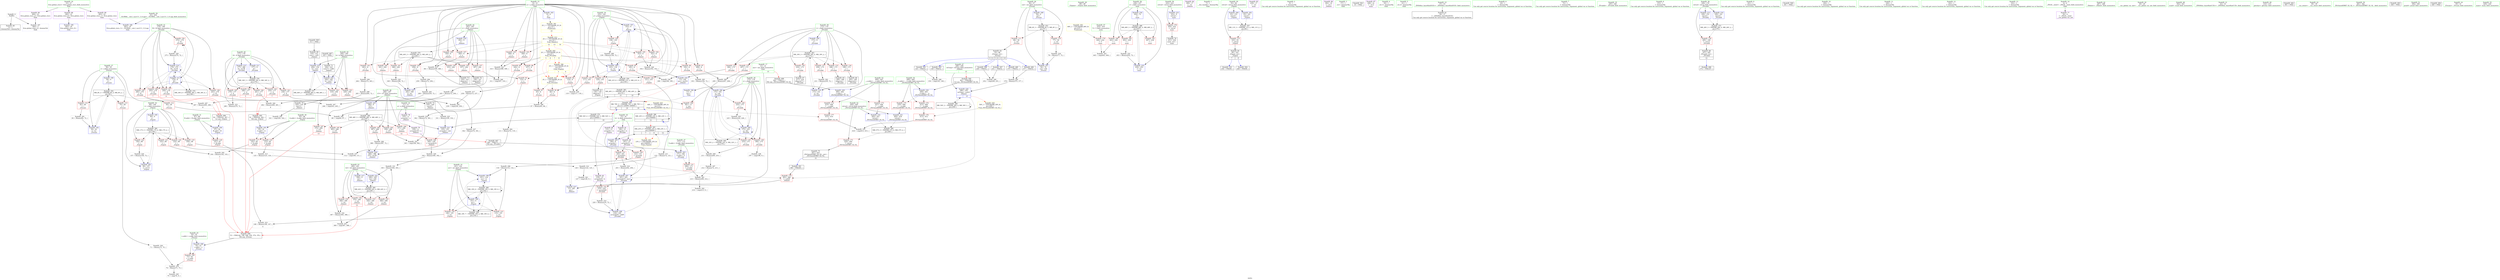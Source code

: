 digraph "SVFG" {
	label="SVFG";

	Node0x55c265317cb0 [shape=record,color=grey,label="{NodeID: 0\nNullPtr}"];
	Node0x55c265317cb0 -> Node0x55c26533ffc0[style=solid];
	Node0x55c265317cb0 -> Node0x55c2653478c0[style=solid];
	Node0x55c265364320 [shape=record,color=black,label="{NodeID: 360\nMR_17V_3 = PHI(MR_17V_4, MR_17V_2, )\npts\{100 \}\n}"];
	Node0x55c265364320 -> Node0x55c2653440c0[style=dashed];
	Node0x55c265364320 -> Node0x55c265344190[style=dashed];
	Node0x55c265364320 -> Node0x55c265344260[style=dashed];
	Node0x55c265364320 -> Node0x55c265344330[style=dashed];
	Node0x55c265364320 -> Node0x55c265342540[style=dashed];
	Node0x55c265341f90 [shape=record,color=blue,label="{NodeID: 194\n97\<--92\nB.addr\<--B\n_Z3peiii\n}"];
	Node0x55c265341f90 -> Node0x55c265343ff0[style=dashed];
	Node0x55c26533f0f0 [shape=record,color=red,label="{NodeID: 111\n86\<--56\n\<--cnt\n_Z3sumi\n}"];
	Node0x55c26533f0f0 -> Node0x55c2653401c0[style=solid];
	Node0x55c26533d3f0 [shape=record,color=green,label="{NodeID: 28\n88\<--89\n_Z3peiii\<--_Z3peiii_field_insensitive\n}"];
	Node0x55c265349510 [shape=record,color=black,label="{NodeID: 388\nMR_68V_3 = PHI(MR_68V_4, MR_68V_2, )\npts\{437 \}\n}"];
	Node0x55c265349510 -> Node0x55c265347250[style=dashed];
	Node0x55c265349510 -> Node0x55c265347320[style=dashed];
	Node0x55c265349510 -> Node0x55c2653473f0[style=dashed];
	Node0x55c265349510 -> Node0x55c26534b000[style=dashed];
	Node0x55c265350860 [shape=record,color=grey,label="{NodeID: 305\n193 = Binary(192, 72, )\n}"];
	Node0x55c265350860 -> Node0x55c265342950[style=solid];
	Node0x55c26534a570 [shape=record,color=blue,label="{NodeID: 222\n290\<--345\ntot\<--add\n_Z4doitv\n}"];
	Node0x55c26534a570 -> Node0x55c265367020[style=dashed];
	Node0x55c265345100 [shape=record,color=red,label="{NodeID: 139\n210\<--175\n\<--j\n_Z5validi\n}"];
	Node0x55c265345100 -> Node0x55c265350e60[style=solid];
	Node0x55c26533fc50 [shape=record,color=green,label="{NodeID: 56\n432\<--433\nretval\<--retval_field_insensitive\nmain\n}"];
	Node0x55c26533fc50 -> Node0x55c2653470b0[style=solid];
	Node0x55c26533fc50 -> Node0x55c26534ae60[style=solid];
	Node0x55c26538ea60 [shape=record,color=black,label="{NodeID: 499\n402 = PHI(13, )\n0th arg _ZSt3minIiERKT_S2_S2_ }"];
	Node0x55c26538ea60 -> Node0x55c26534ab20[style=solid];
	Node0x55c265353260 [shape=record,color=grey,label="{NodeID: 333\n280 = Binary(279, 72, )\n}"];
	Node0x55c265353260 -> Node0x55c265349fc0[style=solid];
	Node0x55c2653467c0 [shape=record,color=red,label="{NodeID: 167\n374\<--296\n\<--i15\n_Z4doitv\n|{<s0>13}}"];
	Node0x55c2653467c0:s0 -> Node0x55c26538e620[style=solid,color=red];
	Node0x55c2653413a0 [shape=record,color=purple,label="{NodeID: 84\n300\<--17\n\<--.str\n_Z4doitv\n}"];
	Node0x55c26533b700 [shape=record,color=green,label="{NodeID: 1\n7\<--1\n__dso_handle\<--dummyObj\nGlob }"];
	Node0x55c265342060 [shape=record,color=blue,label="{NodeID: 195\n99\<--9\ni\<--\n_Z3peiii\n}"];
	Node0x55c265342060 -> Node0x55c265364320[style=dashed];
	Node0x55c26533f1c0 [shape=record,color=red,label="{NodeID: 112\n64\<--58\n\<--i\n_Z3sumi\n}"];
	Node0x55c26533f1c0 -> Node0x55c265353ce0[style=solid];
	Node0x55c26533d4f0 [shape=record,color=green,label="{NodeID: 29\n93\<--94\nretval\<--retval_field_insensitive\n_Z3peiii\n}"];
	Node0x55c26533d4f0 -> Node0x55c26533f430[style=solid];
	Node0x55c26533d4f0 -> Node0x55c265342470[style=solid];
	Node0x55c26533d4f0 -> Node0x55c265342610[style=solid];
	Node0x55c265349a10 [shape=record,color=black,label="{NodeID: 389\nMR_70V_2 = PHI(MR_70V_3, MR_70V_1, )\npts\{14 120000 160000 \}\n|{<s0>19|<s1>19|<s2>19}}"];
	Node0x55c265349a10:s0 -> Node0x55c26534a710[style=dashed,color=red];
	Node0x55c265349a10:s1 -> Node0x55c265367f20[style=dashed,color=red];
	Node0x55c265349a10:s2 -> Node0x55c265348b10[style=dashed,color=red];
	Node0x55c2653509e0 [shape=record,color=grey,label="{NodeID: 306\n209 = Binary(207, 208, )\n}"];
	Node0x55c2653509e0 -> Node0x55c265350e60[style=solid];
	Node0x55c26534a640 [shape=record,color=blue,label="{NodeID: 223\n292\<--349\ni\<--inc\n_Z4doitv\n}"];
	Node0x55c26534a640 -> Node0x55c265367520[style=dashed];
	Node0x55c2653451d0 [shape=record,color=red,label="{NodeID: 140\n224\<--175\n\<--j\n_Z5validi\n}"];
	Node0x55c2653451d0 -> Node0x55c265350560[style=solid];
	Node0x55c26533fd20 [shape=record,color=green,label="{NodeID: 57\n434\<--435\nT\<--T_field_insensitive\nmain\n}"];
	Node0x55c26533fd20 -> Node0x55c265347180[style=solid];
	Node0x55c26538eb70 [shape=record,color=black,label="{NodeID: 500\n403 = PHI(298, )\n1st arg _ZSt3minIiERKT_S2_S2_ }"];
	Node0x55c26538eb70 -> Node0x55c26534abf0[style=solid];
	Node0x55c2653533e0 [shape=record,color=grey,label="{NodeID: 334\n362 = Binary(72, 361, )\n}"];
	Node0x55c2653533e0 -> Node0x55c265354ee0[style=solid];
	Node0x55c265346890 [shape=record,color=red,label="{NodeID: 168\n387\<--296\n\<--i15\n_Z4doitv\n}"];
	Node0x55c265346890 -> Node0x55c26534f1e0[style=solid];
	Node0x55c265341470 [shape=record,color=purple,label="{NodeID: 85\n439\<--17\n\<--.str\nmain\n}"];
	Node0x55c26533b790 [shape=record,color=green,label="{NodeID: 2\n9\<--1\n\<--dummyObj\nCan only get source location for instruction, argument, global var or function.}"];
	Node0x55c265342130 [shape=record,color=blue,label="{NodeID: 196\n101\<--9\narr\<--\n_Z3peiii\n}"];
	Node0x55c265342130 -> Node0x55c265344400[style=dashed];
	Node0x55c265342130 -> Node0x55c2653444d0[style=dashed];
	Node0x55c265342130 -> Node0x55c265342130[style=dashed];
	Node0x55c265342130 -> Node0x55c2653422d0[style=dashed];
	Node0x55c265342130 -> Node0x55c265363920[style=dashed];
	Node0x55c265342130 -> Node0x55c26536a720[style=dashed];
	Node0x55c26533f290 [shape=record,color=red,label="{NodeID: 113\n70\<--58\n\<--i\n_Z3sumi\n}"];
	Node0x55c26533f290 -> Node0x55c265351ee0[style=solid];
	Node0x55c26533d5c0 [shape=record,color=green,label="{NodeID: 30\n95\<--96\nA.addr\<--A.addr_field_insensitive\n_Z3peiii\n}"];
	Node0x55c26533d5c0 -> Node0x55c265343e50[style=solid];
	Node0x55c26533d5c0 -> Node0x55c265343f20[style=solid];
	Node0x55c26533d5c0 -> Node0x55c265341ec0[style=solid];
	Node0x55c265350b60 [shape=record,color=grey,label="{NodeID: 307\n212 = Binary(72, 211, )\n}"];
	Node0x55c265350b60 -> Node0x55c265350260[style=solid];
	Node0x55c26534a710 [shape=record,color=blue,label="{NodeID: 224\n13\<--354\nans\<--mul14\n_Z4doitv\n}"];
	Node0x55c26534a710 -> Node0x55c26536b620[style=dashed];
	Node0x55c2653452a0 [shape=record,color=red,label="{NodeID: 141\n236\<--177\n\<--A\n_Z5validi\n}"];
	Node0x55c2653452a0 -> Node0x55c2653542e0[style=solid];
	Node0x55c26533fdf0 [shape=record,color=green,label="{NodeID: 58\n436\<--437\ni\<--i_field_insensitive\nmain\n}"];
	Node0x55c26533fdf0 -> Node0x55c265347250[style=solid];
	Node0x55c26533fdf0 -> Node0x55c265347320[style=solid];
	Node0x55c26533fdf0 -> Node0x55c2653473f0[style=solid];
	Node0x55c26533fdf0 -> Node0x55c26534af30[style=solid];
	Node0x55c26533fdf0 -> Node0x55c26534b000[style=solid];
	Node0x55c26538ee90 [shape=record,color=black,label="{NodeID: 501\n145 = PHI(52, )\n}"];
	Node0x55c26538ee90 -> Node0x55c2653548e0[style=solid];
	Node0x55c265353560 [shape=record,color=grey,label="{NodeID: 335\n416 = cmp(413, 415, )\n}"];
	Node0x55c265346960 [shape=record,color=red,label="{NodeID: 169\n340\<--339\n\<--arrayidx10\n_Z4doitv\n}"];
	Node0x55c265346960 -> Node0x55c265352c60[style=solid];
	Node0x55c265341540 [shape=record,color=purple,label="{NodeID: 86\n392\<--19\n\<--.str.1\n_Z4doitv\n}"];
	Node0x55c26533b820 [shape=record,color=green,label="{NodeID: 3\n17\<--1\n.str\<--dummyObj\nGlob }"];
	Node0x55c265365220 [shape=record,color=black,label="{NodeID: 363\nMR_30V_3 = PHI(MR_30V_4, MR_30V_2, )\npts\{174 \}\n}"];
	Node0x55c265365220 -> Node0x55c265344b50[style=dashed];
	Node0x55c265365220 -> Node0x55c265344c20[style=dashed];
	Node0x55c265365220 -> Node0x55c265344cf0[style=dashed];
	Node0x55c265365220 -> Node0x55c265344dc0[style=dashed];
	Node0x55c265365220 -> Node0x55c265344e90[style=dashed];
	Node0x55c265365220 -> Node0x55c265344f60[style=dashed];
	Node0x55c265365220 -> Node0x55c265342c90[style=dashed];
	Node0x55c265342200 [shape=record,color=blue,label="{NodeID: 197\n103\<--9\nj\<--\n_Z3peiii\n}"];
	Node0x55c265342200 -> Node0x55c2653445a0[style=dashed];
	Node0x55c265342200 -> Node0x55c265344670[style=dashed];
	Node0x55c265342200 -> Node0x55c265344740[style=dashed];
	Node0x55c265342200 -> Node0x55c265344810[style=dashed];
	Node0x55c265342200 -> Node0x55c265342200[style=dashed];
	Node0x55c265342200 -> Node0x55c2653423a0[style=dashed];
	Node0x55c265342200 -> Node0x55c265363e20[style=dashed];
	Node0x55c26533f360 [shape=record,color=red,label="{NodeID: 114\n82\<--58\n\<--i\n_Z3sumi\n}"];
	Node0x55c26533f360 -> Node0x55c26534f360[style=solid];
	Node0x55c26533d690 [shape=record,color=green,label="{NodeID: 31\n97\<--98\nB.addr\<--B.addr_field_insensitive\n_Z3peiii\n}"];
	Node0x55c26533d690 -> Node0x55c265343ff0[style=solid];
	Node0x55c26533d690 -> Node0x55c265341f90[style=solid];
	Node0x55c265349c50 [shape=record,color=yellow,style=double,label="{NodeID: 391\n2V_1 = ENCHI(MR_2V_0)\npts\{10 \}\nFun[main]|{<s0>19}}"];
	Node0x55c265349c50:s0 -> Node0x55c2653723f0[style=dashed,color=red];
	Node0x55c265350ce0 [shape=record,color=grey,label="{NodeID: 308\n67 = Binary(65, 66, )\n}"];
	Node0x55c265350ce0 -> Node0x55c265353ce0[style=solid];
	Node0x55c26534a7e0 [shape=record,color=blue,label="{NodeID: 225\n296\<--9\ni15\<--\n_Z4doitv\n}"];
	Node0x55c26534a7e0 -> Node0x55c265348110[style=dashed];
	Node0x55c265345370 [shape=record,color=red,label="{NodeID: 142\n248\<--177\n\<--A\n_Z5validi\n|{<s0>5}}"];
	Node0x55c265345370:s0 -> Node0x55c26538e620[style=solid,color=red];
	Node0x55c26533fec0 [shape=record,color=green,label="{NodeID: 59\n25\<--458\n_GLOBAL__sub_I_xyz111_3_0.cpp\<--_GLOBAL__sub_I_xyz111_3_0.cpp_field_insensitive\n}"];
	Node0x55c26533fec0 -> Node0x55c2653477c0[style=solid];
	Node0x55c26538f0c0 [shape=record,color=black,label="{NodeID: 502\n35 = PHI()\n}"];
	Node0x55c2653536e0 [shape=record,color=grey,label="{NodeID: 336\n186 = cmp(184, 185, )\n}"];
	Node0x55c265346a30 [shape=record,color=red,label="{NodeID: 170\n383\<--380\n\<--call26\n_Z4doitv\n}"];
	Node0x55c265346a30 -> Node0x55c26534a980[style=solid];
	Node0x55c265341610 [shape=record,color=purple,label="{NodeID: 87\n448\<--21\n\<--.str.2\nmain\n}"];
	Node0x55c26533c0b0 [shape=record,color=green,label="{NodeID: 4\n19\<--1\n.str.1\<--dummyObj\nGlob }"];
	Node0x55c265365720 [shape=record,color=black,label="{NodeID: 364\nMR_32V_2 = PHI(MR_32V_4, MR_32V_1, )\npts\{176 \}\n}"];
	Node0x55c265365720 -> Node0x55c265342950[style=dashed];
	Node0x55c2653422d0 [shape=record,color=blue,label="{NodeID: 198\n101\<--134\narr\<--or\n_Z3peiii\n}"];
	Node0x55c2653422d0 -> Node0x55c26536a720[style=dashed];
	Node0x55c26533f430 [shape=record,color=red,label="{NodeID: 115\n163\<--93\n\<--retval\n_Z3peiii\n}"];
	Node0x55c26533f430 -> Node0x55c265340360[style=solid];
	Node0x55c26533d760 [shape=record,color=green,label="{NodeID: 32\n99\<--100\ni\<--i_field_insensitive\n_Z3peiii\n}"];
	Node0x55c26533d760 -> Node0x55c2653440c0[style=solid];
	Node0x55c26533d760 -> Node0x55c265344190[style=solid];
	Node0x55c26533d760 -> Node0x55c265344260[style=solid];
	Node0x55c26533d760 -> Node0x55c265344330[style=solid];
	Node0x55c26533d760 -> Node0x55c265342060[style=solid];
	Node0x55c26533d760 -> Node0x55c265342540[style=solid];
	Node0x55c265350e60 [shape=record,color=grey,label="{NodeID: 309\n211 = Binary(209, 210, )\n}"];
	Node0x55c265350e60 -> Node0x55c265350b60[style=solid];
	Node0x55c26534a8b0 [shape=record,color=blue,label="{NodeID: 226\n298\<--378\nref.tmp\<--sub25\n_Z4doitv\n|{|<s2>15}}"];
	Node0x55c26534a8b0 -> Node0x55c265346a30[style=dashed];
	Node0x55c26534a8b0 -> Node0x55c265348610[style=dashed];
	Node0x55c26534a8b0:s2 -> Node0x55c2653730c0[style=dashed,color=red];
	Node0x55c265345440 [shape=record,color=red,label="{NodeID: 143\n254\<--177\n\<--A\n_Z5validi\n|{<s0>7}}"];
	Node0x55c265345440:s0 -> Node0x55c26538dfb0[style=solid,color=red];
	Node0x55c26533ffc0 [shape=record,color=black,label="{NodeID: 60\n2\<--3\ndummyVal\<--dummyVal\n}"];
	Node0x55c26538f190 [shape=record,color=black,label="{NodeID: 503\n256 = PHI(90, )\n}"];
	Node0x55c265353860 [shape=record,color=grey,label="{NodeID: 337\n112 = cmp(109, 111, )\n}"];
	Node0x55c265346b00 [shape=record,color=red,label="{NodeID: 171\n424\<--404\n\<--retval\n_ZSt3minIiERKT_S2_S2_\n}"];
	Node0x55c265346b00 -> Node0x55c265340c50[style=solid];
	Node0x55c2653416e0 [shape=record,color=purple,label="{NodeID: 88\n462\<--23\nllvm.global_ctors_0\<--llvm.global_ctors\nGlob }"];
	Node0x55c2653416e0 -> Node0x55c2653476c0[style=solid];
	Node0x55c26533c140 [shape=record,color=green,label="{NodeID: 5\n21\<--1\n.str.2\<--dummyObj\nGlob }"];
	Node0x55c265365c20 [shape=record,color=black,label="{NodeID: 365\nMR_23V_2 = PHI(MR_23V_4, MR_23V_1, )\npts\{160000 \}\n|{|<s1>7|<s2>8|<s3>12}}"];
	Node0x55c265365c20 -> Node0x55c265342880[style=dashed];
	Node0x55c265365c20:s1 -> Node0x55c265361de0[style=dashed,color=red];
	Node0x55c265365c20:s2 -> Node0x55c265361de0[style=dashed,color=red];
	Node0x55c265365c20:s3 -> Node0x55c265348b10[style=dashed,color=blue];
	Node0x55c2653423a0 [shape=record,color=blue,label="{NodeID: 199\n103\<--139\nj\<--inc\n_Z3peiii\n}"];
	Node0x55c2653423a0 -> Node0x55c2653445a0[style=dashed];
	Node0x55c2653423a0 -> Node0x55c265344670[style=dashed];
	Node0x55c2653423a0 -> Node0x55c265344740[style=dashed];
	Node0x55c2653423a0 -> Node0x55c265344810[style=dashed];
	Node0x55c2653423a0 -> Node0x55c265342200[style=dashed];
	Node0x55c2653423a0 -> Node0x55c2653423a0[style=dashed];
	Node0x55c2653423a0 -> Node0x55c265363e20[style=dashed];
	Node0x55c265343e50 [shape=record,color=red,label="{NodeID: 116\n123\<--95\n\<--A.addr\n_Z3peiii\n}"];
	Node0x55c265343e50 -> Node0x55c265351460[style=solid];
	Node0x55c26533d830 [shape=record,color=green,label="{NodeID: 33\n101\<--102\narr\<--arr_field_insensitive\n_Z3peiii\n}"];
	Node0x55c26533d830 -> Node0x55c265344400[style=solid];
	Node0x55c26533d830 -> Node0x55c2653444d0[style=solid];
	Node0x55c26533d830 -> Node0x55c265342130[style=solid];
	Node0x55c26533d830 -> Node0x55c2653422d0[style=solid];
	Node0x55c265370a90 [shape=record,color=yellow,style=double,label="{NodeID: 393\n66V_1 = ENCHI(MR_66V_0)\npts\{435 \}\nFun[main]}"];
	Node0x55c265370a90 -> Node0x55c265347180[style=dashed];
	Node0x55c265350fe0 [shape=record,color=grey,label="{NodeID: 310\n203 = Binary(202, 204, )\n}"];
	Node0x55c265350fe0 -> Node0x55c265342a20[style=solid];
	Node0x55c26534a980 [shape=record,color=blue,label="{NodeID: 227\n13\<--383\nans\<--\n_Z4doitv\n}"];
	Node0x55c26534a980 -> Node0x55c26536b620[style=dashed];
	Node0x55c265345510 [shape=record,color=red,label="{NodeID: 144\n261\<--177\n\<--A\n_Z5validi\n}"];
	Node0x55c265345510 -> Node0x55c2653500e0[style=solid];
	Node0x55c2653400c0 [shape=record,color=black,label="{NodeID: 61\n36\<--37\n\<--_ZNSt8ios_base4InitD1Ev\nCan only get source location for instruction, argument, global var or function.}"];
	Node0x55c26538f2a0 [shape=record,color=black,label="{NodeID: 504\n268 = PHI(90, )\n}"];
	Node0x55c265372c00 [shape=record,color=yellow,style=double,label="{NodeID: 421\n2V_1 = ENCHI(MR_2V_0)\npts\{10 \}\nFun[_Z3sumi]}"];
	Node0x55c265372c00 -> Node0x55c2653419e0[style=dashed];
	Node0x55c265372c00 -> Node0x55c265341ab0[style=dashed];
	Node0x55c2653539e0 [shape=record,color=grey,label="{NodeID: 338\n197 = cmp(196, 9, )\n}"];
	Node0x55c265346bd0 [shape=record,color=red,label="{NodeID: 172\n414\<--406\n\<--__a.addr\n_ZSt3minIiERKT_S2_S2_\n}"];
	Node0x55c265346bd0 -> Node0x55c265346fe0[style=solid];
	Node0x55c2653417e0 [shape=record,color=purple,label="{NodeID: 89\n463\<--23\nllvm.global_ctors_1\<--llvm.global_ctors\nGlob }"];
	Node0x55c2653417e0 -> Node0x55c2653477c0[style=solid];
	Node0x55c26533c1d0 [shape=record,color=green,label="{NodeID: 6\n24\<--1\n\<--dummyObj\nCan only get source location for instruction, argument, global var or function.}"];
	Node0x55c265342470 [shape=record,color=blue,label="{NodeID: 200\n93\<--153\nretval\<--\n_Z3peiii\n}"];
	Node0x55c265342470 -> Node0x55c265363420[style=dashed];
	Node0x55c265343f20 [shape=record,color=red,label="{NodeID: 117\n142\<--95\n\<--A.addr\n_Z3peiii\n}"];
	Node0x55c265343f20 -> Node0x55c26534f4e0[style=solid];
	Node0x55c26533d900 [shape=record,color=green,label="{NodeID: 34\n103\<--104\nj\<--j_field_insensitive\n_Z3peiii\n}"];
	Node0x55c26533d900 -> Node0x55c2653445a0[style=solid];
	Node0x55c26533d900 -> Node0x55c265344670[style=solid];
	Node0x55c26533d900 -> Node0x55c265344740[style=solid];
	Node0x55c26533d900 -> Node0x55c265344810[style=solid];
	Node0x55c26533d900 -> Node0x55c265342200[style=solid];
	Node0x55c26533d900 -> Node0x55c2653423a0[style=solid];
	Node0x55c265351160 [shape=record,color=grey,label="{NodeID: 311\n122 = Binary(72, 121, )\n}"];
	Node0x55c265351160 -> Node0x55c2653512e0[style=solid];
	Node0x55c26534aa50 [shape=record,color=blue,label="{NodeID: 228\n296\<--388\ni15\<--inc28\n_Z4doitv\n}"];
	Node0x55c26534aa50 -> Node0x55c265348110[style=dashed];
	Node0x55c2653455e0 [shape=record,color=red,label="{NodeID: 145\n279\<--177\n\<--A\n_Z5validi\n}"];
	Node0x55c2653455e0 -> Node0x55c265353260[style=solid];
	Node0x55c2653401c0 [shape=record,color=black,label="{NodeID: 62\n52\<--86\n_Z3sumi_ret\<--\n_Z3sumi\n|{<s0>3|<s1>4|<s2>5|<s3>6|<s4>13|<s5>14}}"];
	Node0x55c2653401c0:s0 -> Node0x55c26538ee90[style=solid,color=blue];
	Node0x55c2653401c0:s1 -> Node0x55c26538f3b0[style=solid,color=blue];
	Node0x55c2653401c0:s2 -> Node0x55c26538f580[style=solid,color=blue];
	Node0x55c2653401c0:s3 -> Node0x55c26538f6c0[style=solid,color=blue];
	Node0x55c2653401c0:s4 -> Node0x55c26538d930[style=solid,color=blue];
	Node0x55c2653401c0:s5 -> Node0x55c26538dac0[style=solid,color=blue];
	Node0x55c26538f3b0 [shape=record,color=black,label="{NodeID: 505\n149 = PHI(52, )\n}"];
	Node0x55c26538f3b0 -> Node0x55c2653548e0[style=solid];
	Node0x55c265353b60 [shape=record,color=grey,label="{NodeID: 339\n119 = cmp(117, 118, )\n}"];
	Node0x55c265346ca0 [shape=record,color=red,label="{NodeID: 173\n421\<--406\n\<--__a.addr\n_ZSt3minIiERKT_S2_S2_\n}"];
	Node0x55c265346ca0 -> Node0x55c26534ad90[style=solid];
	Node0x55c2653418e0 [shape=record,color=purple,label="{NodeID: 90\n464\<--23\nllvm.global_ctors_2\<--llvm.global_ctors\nGlob }"];
	Node0x55c2653418e0 -> Node0x55c2653478c0[style=solid];
	Node0x55c26533c260 [shape=record,color=green,label="{NodeID: 7\n72\<--1\n\<--dummyObj\nCan only get source location for instruction, argument, global var or function.}"];
	Node0x55c265342540 [shape=record,color=blue,label="{NodeID: 201\n99\<--157\ni\<--inc13\n_Z3peiii\n}"];
	Node0x55c265342540 -> Node0x55c265364320[style=dashed];
	Node0x55c265343ff0 [shape=record,color=red,label="{NodeID: 118\n147\<--97\n\<--B.addr\n_Z3peiii\n}"];
	Node0x55c265343ff0 -> Node0x55c265352360[style=solid];
	Node0x55c26533d9d0 [shape=record,color=green,label="{NodeID: 35\n165\<--166\n_Z5validi\<--_Z5validi_field_insensitive\n}"];
	Node0x55c2653512e0 [shape=record,color=grey,label="{NodeID: 312\n126 = Binary(122, 125, )\n}"];
	Node0x55c2653512e0 -> Node0x55c265353e60[style=solid];
	Node0x55c26534ab20 [shape=record,color=blue,label="{NodeID: 229\n406\<--402\n__a.addr\<--__a\n_ZSt3minIiERKT_S2_S2_\n}"];
	Node0x55c26534ab20 -> Node0x55c265346bd0[style=dashed];
	Node0x55c26534ab20 -> Node0x55c265346ca0[style=dashed];
	Node0x55c2653456b0 [shape=record,color=red,label="{NodeID: 146\n243\<--179\n\<--B\n_Z5validi\n}"];
	Node0x55c2653456b0 -> Node0x55c265354760[style=solid];
	Node0x55c265340290 [shape=record,color=black,label="{NodeID: 63\n130\<--129\nidxprom\<--\n_Z3peiii\n}"];
	Node0x55c26538f580 [shape=record,color=black,label="{NodeID: 506\n249 = PHI(52, )\n}"];
	Node0x55c26538f580 -> Node0x55c265354a60[style=solid];
	Node0x55c265353ce0 [shape=record,color=grey,label="{NodeID: 340\n68 = cmp(64, 67, )\n}"];
	Node0x55c265346d70 [shape=record,color=red,label="{NodeID: 174\n412\<--408\n\<--__b.addr\n_ZSt3minIiERKT_S2_S2_\n}"];
	Node0x55c265346d70 -> Node0x55c265346f10[style=solid];
	Node0x55c2653419e0 [shape=record,color=red,label="{NodeID: 91\n65\<--8\n\<--n\n_Z3sumi\n}"];
	Node0x55c2653419e0 -> Node0x55c265350ce0[style=solid];
	Node0x55c26533c2f0 [shape=record,color=green,label="{NodeID: 8\n153\<--1\n\<--dummyObj\nCan only get source location for instruction, argument, global var or function.}"];
	Node0x55c265366b20 [shape=record,color=black,label="{NodeID: 368\nMR_57V_3 = PHI(MR_57V_4, MR_57V_2, )\npts\{405 \}\n}"];
	Node0x55c265366b20 -> Node0x55c265346b00[style=dashed];
	Node0x55c265342610 [shape=record,color=blue,label="{NodeID: 202\n93\<--161\nretval\<--\n_Z3peiii\n}"];
	Node0x55c265342610 -> Node0x55c265363420[style=dashed];
	Node0x55c2653440c0 [shape=record,color=red,label="{NodeID: 119\n109\<--99\n\<--i\n_Z3peiii\n}"];
	Node0x55c2653440c0 -> Node0x55c265353860[style=solid];
	Node0x55c26533dad0 [shape=record,color=green,label="{NodeID: 36\n169\<--170\nretval\<--retval_field_insensitive\n_Z5validi\n}"];
	Node0x55c26533dad0 -> Node0x55c2653449b0[style=solid];
	Node0x55c26533dad0 -> Node0x55c265349e20[style=solid];
	Node0x55c26533dad0 -> Node0x55c26534a090[style=solid];
	Node0x55c265370d90 [shape=record,color=yellow,style=double,label="{NodeID: 396\n2V_1 = ENCHI(MR_2V_0)\npts\{10 \}\nFun[_Z3peiii]|{|<s2>3|<s3>4}}"];
	Node0x55c265370d90 -> Node0x55c265341b80[style=dashed];
	Node0x55c265370d90 -> Node0x55c265341c50[style=dashed];
	Node0x55c265370d90:s2 -> Node0x55c265372c00[style=dashed,color=red];
	Node0x55c265370d90:s3 -> Node0x55c265372c00[style=dashed,color=red];
	Node0x55c265351460 [shape=record,color=grey,label="{NodeID: 313\n125 = Binary(123, 124, )\n}"];
	Node0x55c265351460 -> Node0x55c2653512e0[style=solid];
	Node0x55c26534abf0 [shape=record,color=blue,label="{NodeID: 230\n408\<--403\n__b.addr\<--__b\n_ZSt3minIiERKT_S2_S2_\n}"];
	Node0x55c26534abf0 -> Node0x55c265346d70[style=dashed];
	Node0x55c26534abf0 -> Node0x55c265346e40[style=dashed];
	Node0x55c265345780 [shape=record,color=red,label="{NodeID: 147\n250\<--179\n\<--B\n_Z5validi\n|{<s0>6}}"];
	Node0x55c265345780:s0 -> Node0x55c26538e620[style=solid,color=red];
	Node0x55c265340360 [shape=record,color=black,label="{NodeID: 64\n90\<--163\n_Z3peiii_ret\<--\n_Z3peiii\n|{<s0>7|<s1>8}}"];
	Node0x55c265340360:s0 -> Node0x55c26538f190[style=solid,color=blue];
	Node0x55c265340360:s1 -> Node0x55c26538f2a0[style=solid,color=blue];
	Node0x55c26538f6c0 [shape=record,color=black,label="{NodeID: 507\n251 = PHI(52, )\n}"];
	Node0x55c26538f6c0 -> Node0x55c265354a60[style=solid];
	Node0x55c265353e60 [shape=record,color=grey,label="{NodeID: 341\n127 = cmp(126, 9, )\n}"];
	Node0x55c265346e40 [shape=record,color=red,label="{NodeID: 175\n418\<--408\n\<--__b.addr\n_ZSt3minIiERKT_S2_S2_\n}"];
	Node0x55c265346e40 -> Node0x55c26534acc0[style=solid];
	Node0x55c265341ab0 [shape=record,color=red,label="{NodeID: 92\n66\<--8\n\<--n\n_Z3sumi\n}"];
	Node0x55c265341ab0 -> Node0x55c265350ce0[style=solid];
	Node0x55c26533c380 [shape=record,color=green,label="{NodeID: 9\n161\<--1\n\<--dummyObj\nCan only get source location for instruction, argument, global var or function.}"];
	Node0x55c265367020 [shape=record,color=black,label="{NodeID: 369\nMR_42V_3 = PHI(MR_42V_4, MR_42V_2, )\npts\{291 \}\n}"];
	Node0x55c265367020 -> Node0x55c265345c60[style=dashed];
	Node0x55c265367020 -> Node0x55c265345d30[style=dashed];
	Node0x55c265367020 -> Node0x55c265345e00[style=dashed];
	Node0x55c265367020 -> Node0x55c265345ed0[style=dashed];
	Node0x55c265367020 -> Node0x55c26534a570[style=dashed];
	Node0x55c2653426e0 [shape=record,color=blue,label="{NodeID: 203\n171\<--168\nS.addr\<--S\n_Z5validi\n}"];
	Node0x55c2653426e0 -> Node0x55c265344a80[style=dashed];
	Node0x55c265344190 [shape=record,color=red,label="{NodeID: 120\n124\<--99\n\<--i\n_Z3peiii\n}"];
	Node0x55c265344190 -> Node0x55c265351460[style=solid];
	Node0x55c26533dba0 [shape=record,color=green,label="{NodeID: 37\n171\<--172\nS.addr\<--S.addr_field_insensitive\n_Z5validi\n}"];
	Node0x55c26533dba0 -> Node0x55c265344a80[style=solid];
	Node0x55c26533dba0 -> Node0x55c2653426e0[style=solid];
	Node0x55c2653515e0 [shape=record,color=grey,label="{NodeID: 314\n220 = Binary(219, 72, )\n}"];
	Node0x55c2653515e0 -> Node0x55c265342af0[style=solid];
	Node0x55c26534acc0 [shape=record,color=blue,label="{NodeID: 231\n404\<--418\nretval\<--\n_ZSt3minIiERKT_S2_S2_\n}"];
	Node0x55c26534acc0 -> Node0x55c265366b20[style=dashed];
	Node0x55c265345850 [shape=record,color=red,label="{NodeID: 148\n255\<--179\n\<--B\n_Z5validi\n|{<s0>7}}"];
	Node0x55c265345850:s0 -> Node0x55c26538e250[style=solid,color=red];
	Node0x55c265340430 [shape=record,color=black,label="{NodeID: 65\n189\<--188\nidxprom\<--\n_Z5validi\n}"];
	Node0x55c26538f800 [shape=record,color=black,label="{NodeID: 508\n301 = PHI()\n}"];
	Node0x55c265372fb0 [shape=record,color=yellow,style=double,label="{NodeID: 425\n40V_1 = ENCHI(MR_40V_0)\npts\{14 \}\nFun[_ZSt3minIiERKT_S2_S2_]}"];
	Node0x55c265372fb0 -> Node0x55c265346fe0[style=dashed];
	Node0x55c265353fe0 [shape=record,color=grey,label="{NodeID: 342\n214 = cmp(213, 9, )\n}"];
	Node0x55c265346f10 [shape=record,color=red,label="{NodeID: 176\n413\<--412\n\<--\n_ZSt3minIiERKT_S2_S2_\n}"];
	Node0x55c265346f10 -> Node0x55c265353560[style=solid];
	Node0x55c265341b80 [shape=record,color=red,label="{NodeID: 93\n110\<--8\n\<--n\n_Z3peiii\n}"];
	Node0x55c265341b80 -> Node0x55c2653506e0[style=solid];
	Node0x55c26533c410 [shape=record,color=green,label="{NodeID: 10\n204\<--1\n\<--dummyObj\nCan only get source location for instruction, argument, global var or function.}"];
	Node0x55c265367520 [shape=record,color=black,label="{NodeID: 370\nMR_44V_3 = PHI(MR_44V_4, MR_44V_2, )\npts\{293 \}\n}"];
	Node0x55c265367520 -> Node0x55c265345fa0[style=dashed];
	Node0x55c265367520 -> Node0x55c265346070[style=dashed];
	Node0x55c265367520 -> Node0x55c265346140[style=dashed];
	Node0x55c265367520 -> Node0x55c265346210[style=dashed];
	Node0x55c265367520 -> Node0x55c2653462e0[style=dashed];
	Node0x55c265367520 -> Node0x55c26534a640[style=dashed];
	Node0x55c2653427b0 [shape=record,color=blue,label="{NodeID: 204\n173\<--9\ni\<--\n_Z5validi\n}"];
	Node0x55c2653427b0 -> Node0x55c265365220[style=dashed];
	Node0x55c265344260 [shape=record,color=red,label="{NodeID: 121\n143\<--99\n\<--i\n_Z3peiii\n}"];
	Node0x55c265344260 -> Node0x55c26534f4e0[style=solid];
	Node0x55c26533dc70 [shape=record,color=green,label="{NodeID: 38\n173\<--174\ni\<--i_field_insensitive\n_Z5validi\n}"];
	Node0x55c26533dc70 -> Node0x55c265344b50[style=solid];
	Node0x55c26533dc70 -> Node0x55c265344c20[style=solid];
	Node0x55c26533dc70 -> Node0x55c265344cf0[style=solid];
	Node0x55c26533dc70 -> Node0x55c265344dc0[style=solid];
	Node0x55c26533dc70 -> Node0x55c265344e90[style=solid];
	Node0x55c26533dc70 -> Node0x55c265344f60[style=solid];
	Node0x55c26533dc70 -> Node0x55c2653427b0[style=solid];
	Node0x55c26533dc70 -> Node0x55c265342c90[style=solid];
	Node0x55c265351760 [shape=record,color=grey,label="{NodeID: 315\n361 = Binary(359, 360, )\n}"];
	Node0x55c265351760 -> Node0x55c2653533e0[style=solid];
	Node0x55c26534ad90 [shape=record,color=blue,label="{NodeID: 232\n404\<--421\nretval\<--\n_ZSt3minIiERKT_S2_S2_\n}"];
	Node0x55c26534ad90 -> Node0x55c265366b20[style=dashed];
	Node0x55c265345920 [shape=record,color=red,label="{NodeID: 149\n266\<--179\n\<--B\n_Z5validi\n}"];
	Node0x55c265345920 -> Node0x55c26534fc60[style=solid];
	Node0x55c265340500 [shape=record,color=black,label="{NodeID: 66\n200\<--199\nidxprom4\<--\n_Z5validi\n}"];
	Node0x55c26538f8d0 [shape=record,color=black,label="{NodeID: 509\n313 = PHI()\n}"];
	Node0x55c26538f8d0 -> Node0x55c265340770[style=solid];
	Node0x55c2653730c0 [shape=record,color=yellow,style=double,label="{NodeID: 426\n50V_1 = ENCHI(MR_50V_0)\npts\{299 \}\nFun[_ZSt3minIiERKT_S2_S2_]}"];
	Node0x55c2653730c0 -> Node0x55c265346f10[style=dashed];
	Node0x55c265354160 [shape=record,color=grey,label="{NodeID: 343\n445 = cmp(443, 444, )\n}"];
	Node0x55c265346fe0 [shape=record,color=red,label="{NodeID: 177\n415\<--414\n\<--\n_ZSt3minIiERKT_S2_S2_\n}"];
	Node0x55c265346fe0 -> Node0x55c265353560[style=solid];
	Node0x55c265341c50 [shape=record,color=red,label="{NodeID: 94\n118\<--8\n\<--n\n_Z3peiii\n}"];
	Node0x55c265341c50 -> Node0x55c265353b60[style=solid];
	Node0x55c26533c4a0 [shape=record,color=green,label="{NodeID: 11\n226\<--1\n\<--dummyObj\nCan only get source location for instruction, argument, global var or function.}"];
	Node0x55c265367a20 [shape=record,color=black,label="{NodeID: 371\nMR_46V_2 = PHI(MR_46V_4, MR_46V_1, )\npts\{295 \}\n}"];
	Node0x55c265367a20 -> Node0x55c26534a300[style=dashed];
	Node0x55c265342880 [shape=record,color=blue,label="{NodeID: 205\n190\<--9\narrayidx\<--\n_Z5validi\n}"];
	Node0x55c265342880 -> Node0x55c265345ac0[style=dashed];
	Node0x55c265342880 -> Node0x55c265342a20[style=dashed];
	Node0x55c265342880 -> Node0x55c265365c20[style=dashed];
	Node0x55c265344330 [shape=record,color=red,label="{NodeID: 122\n156\<--99\n\<--i\n_Z3peiii\n}"];
	Node0x55c265344330 -> Node0x55c2653524e0[style=solid];
	Node0x55c26533dd40 [shape=record,color=green,label="{NodeID: 39\n175\<--176\nj\<--j_field_insensitive\n_Z5validi\n}"];
	Node0x55c26533dd40 -> Node0x55c265345030[style=solid];
	Node0x55c26533dd40 -> Node0x55c265345100[style=solid];
	Node0x55c26533dd40 -> Node0x55c2653451d0[style=solid];
	Node0x55c26533dd40 -> Node0x55c265342950[style=solid];
	Node0x55c26533dd40 -> Node0x55c265342bc0[style=solid];
	Node0x55c2653518e0 [shape=record,color=grey,label="{NodeID: 316\n367 = Binary(365, 366, )\n}"];
	Node0x55c2653518e0 -> Node0x55c265354d60[style=solid];
	Node0x55c26534ae60 [shape=record,color=blue,label="{NodeID: 233\n432\<--9\nretval\<--\nmain\n}"];
	Node0x55c26534ae60 -> Node0x55c2653470b0[style=dashed];
	Node0x55c2653459f0 [shape=record,color=red,label="{NodeID: 150\n274\<--179\n\<--B\n_Z5validi\n}"];
	Node0x55c2653459f0 -> Node0x55c265352ae0[style=solid];
	Node0x55c2653405d0 [shape=record,color=black,label="{NodeID: 67\n217\<--216\nidxprom7\<--\n_Z5validi\n}"];
	Node0x55c2653542e0 [shape=record,color=grey,label="{NodeID: 344\n239 = cmp(236, 238, )\n}"];
	Node0x55c2653470b0 [shape=record,color=red,label="{NodeID: 178\n456\<--432\n\<--retval\nmain\n}"];
	Node0x55c2653470b0 -> Node0x55c265340d20[style=solid];
	Node0x55c265341d20 [shape=record,color=red,label="{NodeID: 95\n185\<--8\n\<--n\n_Z5validi\n}"];
	Node0x55c265341d20 -> Node0x55c2653536e0[style=solid];
	Node0x55c26533c530 [shape=record,color=green,label="{NodeID: 12\n322\<--1\n\<--dummyObj\nCan only get source location for instruction, argument, global var or function.}"];
	Node0x55c265367f20 [shape=record,color=black,label="{NodeID: 372\nMR_52V_2 = PHI(MR_52V_3, MR_52V_1, )\npts\{120000 \}\n|{|<s1>19}}"];
	Node0x55c265367f20 -> Node0x55c26534a4a0[style=dashed];
	Node0x55c265367f20:s1 -> Node0x55c265349a10[style=dashed,color=blue];
	Node0x55c26534f060 [shape=record,color=grey,label="{NodeID: 289\n139 = Binary(138, 72, )\n}"];
	Node0x55c26534f060 -> Node0x55c2653423a0[style=solid];
	Node0x55c265342950 [shape=record,color=blue,label="{NodeID: 206\n175\<--193\nj\<--sub\n_Z5validi\n}"];
	Node0x55c265342950 -> Node0x55c265345030[style=dashed];
	Node0x55c265342950 -> Node0x55c265345100[style=dashed];
	Node0x55c265342950 -> Node0x55c2653451d0[style=dashed];
	Node0x55c265342950 -> Node0x55c265342bc0[style=dashed];
	Node0x55c265342950 -> Node0x55c265365720[style=dashed];
	Node0x55c265344400 [shape=record,color=red,label="{NodeID: 123\n133\<--101\n\<--arr\n_Z3peiii\n}"];
	Node0x55c265344400 -> Node0x55c26534fae0[style=solid];
	Node0x55c26533de10 [shape=record,color=green,label="{NodeID: 40\n177\<--178\nA\<--A_field_insensitive\n_Z5validi\n}"];
	Node0x55c26533de10 -> Node0x55c2653452a0[style=solid];
	Node0x55c26533de10 -> Node0x55c265345370[style=solid];
	Node0x55c26533de10 -> Node0x55c265345440[style=solid];
	Node0x55c26533de10 -> Node0x55c265345510[style=solid];
	Node0x55c26533de10 -> Node0x55c2653455e0[style=solid];
	Node0x55c26533de10 -> Node0x55c265342d60[style=solid];
	Node0x55c26533de10 -> Node0x55c265349fc0[style=solid];
	Node0x55c265351a60 [shape=record,color=grey,label="{NodeID: 317\n238 = Binary(72, 237, )\n}"];
	Node0x55c265351a60 -> Node0x55c2653542e0[style=solid];
	Node0x55c26534af30 [shape=record,color=blue,label="{NodeID: 234\n436\<--72\ni\<--\nmain\n}"];
	Node0x55c26534af30 -> Node0x55c265349510[style=dashed];
	Node0x55c265345ac0 [shape=record,color=red,label="{NodeID: 151\n202\<--201\n\<--arrayidx5\n_Z5validi\n}"];
	Node0x55c265345ac0 -> Node0x55c265350fe0[style=solid];
	Node0x55c2653406a0 [shape=record,color=black,label="{NodeID: 68\n167\<--285\n_Z5validi_ret\<--\n_Z5validi\n|{<s0>12}}"];
	Node0x55c2653406a0:s0 -> Node0x55c26538d830[style=solid,color=blue];
	Node0x55c265354460 [shape=record,color=grey,label="{NodeID: 345\n75 = cmp(74, 9, )\n}"];
	Node0x55c265347180 [shape=record,color=red,label="{NodeID: 179\n444\<--434\n\<--T\nmain\n}"];
	Node0x55c265347180 -> Node0x55c265354160[style=solid];
	Node0x55c26533e4c0 [shape=record,color=red,label="{NodeID: 96\n192\<--8\n\<--n\n_Z5validi\n}"];
	Node0x55c26533e4c0 -> Node0x55c265350860[style=solid];
	Node0x55c26533c5c0 [shape=record,color=green,label="{NodeID: 13\n332\<--1\n\<--dummyObj\nCan only get source location for instruction, argument, global var or function.}"];
	Node0x55c265368420 [shape=record,color=black,label="{NodeID: 373\nMR_26V_3 = PHI(MR_26V_4, MR_26V_2, )\npts\{170 \}\n}"];
	Node0x55c265368420 -> Node0x55c2653449b0[style=dashed];
	Node0x55c26534f1e0 [shape=record,color=grey,label="{NodeID: 290\n388 = Binary(387, 72, )\n}"];
	Node0x55c26534f1e0 -> Node0x55c26534aa50[style=solid];
	Node0x55c265342a20 [shape=record,color=blue,label="{NodeID: 207\n201\<--203\narrayidx5\<--mul\n_Z5validi\n}"];
	Node0x55c265342a20 -> Node0x55c265345ac0[style=dashed];
	Node0x55c265342a20 -> Node0x55c265345b90[style=dashed];
	Node0x55c265342a20 -> Node0x55c265342a20[style=dashed];
	Node0x55c265342a20 -> Node0x55c265342af0[style=dashed];
	Node0x55c265342a20 -> Node0x55c265365c20[style=dashed];
	Node0x55c2653444d0 [shape=record,color=red,label="{NodeID: 124\n146\<--101\n\<--arr\n_Z3peiii\n}"];
	Node0x55c2653444d0 -> Node0x55c265352360[style=solid];
	Node0x55c26533dee0 [shape=record,color=green,label="{NodeID: 41\n179\<--180\nB\<--B_field_insensitive\n_Z5validi\n}"];
	Node0x55c26533dee0 -> Node0x55c2653456b0[style=solid];
	Node0x55c26533dee0 -> Node0x55c265345780[style=solid];
	Node0x55c26533dee0 -> Node0x55c265345850[style=solid];
	Node0x55c26533dee0 -> Node0x55c265345920[style=solid];
	Node0x55c26533dee0 -> Node0x55c2653459f0[style=solid];
	Node0x55c26533dee0 -> Node0x55c265349d50[style=solid];
	Node0x55c26533dee0 -> Node0x55c265349ef0[style=solid];
	Node0x55c265351be0 [shape=record,color=grey,label="{NodeID: 318\n78 = Binary(77, 72, )\n}"];
	Node0x55c265351be0 -> Node0x55c265347c30[style=solid];
	Node0x55c26534b000 [shape=record,color=blue,label="{NodeID: 235\n436\<--453\ni\<--inc\nmain\n}"];
	Node0x55c26534b000 -> Node0x55c265349510[style=dashed];
	Node0x55c265345b90 [shape=record,color=red,label="{NodeID: 152\n219\<--218\n\<--arrayidx8\n_Z5validi\n}"];
	Node0x55c265345b90 -> Node0x55c2653515e0[style=solid];
	Node0x55c265340770 [shape=record,color=black,label="{NodeID: 69\n316\<--313\nconv\<--call1\n_Z4doitv\n}"];
	Node0x55c265340770 -> Node0x55c26534a300[style=solid];
	Node0x55c2653545e0 [shape=record,color=grey,label="{NodeID: 346\n311 = cmp(307, 310, )\n}"];
	Node0x55c265347250 [shape=record,color=red,label="{NodeID: 180\n443\<--436\n\<--i\nmain\n}"];
	Node0x55c265347250 -> Node0x55c265354160[style=solid];
	Node0x55c26533e590 [shape=record,color=red,label="{NodeID: 97\n208\<--8\n\<--n\n_Z5validi\n}"];
	Node0x55c26533e590 -> Node0x55c2653509e0[style=solid];
	Node0x55c26533c680 [shape=record,color=green,label="{NodeID: 14\n4\<--6\n_ZStL8__ioinit\<--_ZStL8__ioinit_field_insensitive\nGlob }"];
	Node0x55c26533c680 -> Node0x55c265340df0[style=solid];
	Node0x55c265368920 [shape=record,color=black,label="{NodeID: 374\nMR_36V_6 = PHI(MR_36V_2, MR_36V_4, )\npts\{180 \}\n}"];
	Node0x55c26534f360 [shape=record,color=grey,label="{NodeID: 291\n83 = Binary(82, 72, )\n}"];
	Node0x55c26534f360 -> Node0x55c265341df0[style=solid];
	Node0x55c265342af0 [shape=record,color=blue,label="{NodeID: 208\n218\<--220\narrayidx8\<--add9\n_Z5validi\n}"];
	Node0x55c265342af0 -> Node0x55c265345ac0[style=dashed];
	Node0x55c265342af0 -> Node0x55c265342a20[style=dashed];
	Node0x55c265342af0 -> Node0x55c265365c20[style=dashed];
	Node0x55c2653445a0 [shape=record,color=red,label="{NodeID: 125\n117\<--103\n\<--j\n_Z3peiii\n}"];
	Node0x55c2653445a0 -> Node0x55c265353b60[style=solid];
	Node0x55c26533dfb0 [shape=record,color=green,label="{NodeID: 42\n287\<--288\n_Z4doitv\<--_Z4doitv_field_insensitive\n}"];
	Node0x55c265351d60 [shape=record,color=grey,label="{NodeID: 319\n74 = Binary(71, 73, )\n}"];
	Node0x55c265351d60 -> Node0x55c265354460[style=solid];
	Node0x55c265345c60 [shape=record,color=red,label="{NodeID: 153\n344\<--290\n\<--tot\n_Z4doitv\n}"];
	Node0x55c265345c60 -> Node0x55c265352f60[style=solid];
	Node0x55c265340840 [shape=record,color=black,label="{NodeID: 70\n320\<--319\nconv3\<--\n_Z4doitv\n}"];
	Node0x55c265340840 -> Node0x55c265354be0[style=solid];
	Node0x55c265354760 [shape=record,color=grey,label="{NodeID: 347\n246 = cmp(243, 245, )\n}"];
	Node0x55c265347320 [shape=record,color=red,label="{NodeID: 181\n447\<--436\n\<--i\nmain\n}"];
	Node0x55c26533e660 [shape=record,color=red,label="{NodeID: 98\n237\<--8\n\<--n\n_Z5validi\n}"];
	Node0x55c26533e660 -> Node0x55c265351a60[style=solid];
	Node0x55c26533c780 [shape=record,color=green,label="{NodeID: 15\n8\<--10\nn\<--n_field_insensitive\nGlob }"];
	Node0x55c26533c780 -> Node0x55c2653419e0[style=solid];
	Node0x55c26533c780 -> Node0x55c265341ab0[style=solid];
	Node0x55c26533c780 -> Node0x55c265341b80[style=solid];
	Node0x55c26533c780 -> Node0x55c265341c50[style=solid];
	Node0x55c26533c780 -> Node0x55c265341d20[style=solid];
	Node0x55c26533c780 -> Node0x55c26533e4c0[style=solid];
	Node0x55c26533c780 -> Node0x55c26533e590[style=solid];
	Node0x55c26533c780 -> Node0x55c26533e660[style=solid];
	Node0x55c26533c780 -> Node0x55c26533e730[style=solid];
	Node0x55c26533c780 -> Node0x55c26533e800[style=solid];
	Node0x55c26533c780 -> Node0x55c26533e8d0[style=solid];
	Node0x55c26533c780 -> Node0x55c26533e9a0[style=solid];
	Node0x55c26533c780 -> Node0x55c26533ea70[style=solid];
	Node0x55c26533c780 -> Node0x55c26533eb40[style=solid];
	Node0x55c26533c780 -> Node0x55c26533ec10[style=solid];
	Node0x55c26533c780 -> Node0x55c26533ece0[style=solid];
	Node0x55c26533c780 -> Node0x55c26533edb0[style=solid];
	Node0x55c26533c780 -> Node0x55c2653474c0[style=solid];
	Node0x55c26534f4e0 [shape=record,color=grey,label="{NodeID: 292\n144 = Binary(142, 143, )\n|{<s0>3}}"];
	Node0x55c26534f4e0:s0 -> Node0x55c26538e620[style=solid,color=red];
	Node0x55c265342bc0 [shape=record,color=blue,label="{NodeID: 209\n175\<--225\nj\<--dec\n_Z5validi\n}"];
	Node0x55c265342bc0 -> Node0x55c265345030[style=dashed];
	Node0x55c265342bc0 -> Node0x55c265345100[style=dashed];
	Node0x55c265342bc0 -> Node0x55c2653451d0[style=dashed];
	Node0x55c265342bc0 -> Node0x55c265342bc0[style=dashed];
	Node0x55c265342bc0 -> Node0x55c265365720[style=dashed];
	Node0x55c265344670 [shape=record,color=red,label="{NodeID: 126\n121\<--103\n\<--j\n_Z3peiii\n}"];
	Node0x55c265344670 -> Node0x55c265351160[style=solid];
	Node0x55c26533e0b0 [shape=record,color=green,label="{NodeID: 43\n290\<--291\ntot\<--tot_field_insensitive\n_Z4doitv\n}"];
	Node0x55c26533e0b0 -> Node0x55c265345c60[style=solid];
	Node0x55c26533e0b0 -> Node0x55c265345d30[style=solid];
	Node0x55c26533e0b0 -> Node0x55c265345e00[style=solid];
	Node0x55c26533e0b0 -> Node0x55c265345ed0[style=solid];
	Node0x55c26533e0b0 -> Node0x55c26534a160[style=solid];
	Node0x55c26533e0b0 -> Node0x55c26534a570[style=solid];
	Node0x55c265361de0 [shape=record,color=yellow,style=double,label="{NodeID: 403\n23V_1 = ENCHI(MR_23V_0)\npts\{160000 \}\nFun[_Z3peiii]}"];
	Node0x55c265361de0 -> Node0x55c2653448e0[style=dashed];
	Node0x55c265351ee0 [shape=record,color=grey,label="{NodeID: 320\n71 = Binary(72, 70, )\n}"];
	Node0x55c265351ee0 -> Node0x55c265351d60[style=solid];
	Node0x55c265345d30 [shape=record,color=red,label="{NodeID: 154\n366\<--290\n\<--tot\n_Z4doitv\n}"];
	Node0x55c265345d30 -> Node0x55c2653518e0[style=solid];
	Node0x55c265340910 [shape=record,color=black,label="{NodeID: 71\n326\<--325\nconv7\<--call6\n_Z4doitv\n}"];
	Node0x55c265340910 -> Node0x55c26534a3d0[style=solid];
	Node0x55c2653548e0 [shape=record,color=grey,label="{NodeID: 348\n150 = cmp(145, 149, )\n}"];
	Node0x55c2653473f0 [shape=record,color=red,label="{NodeID: 182\n452\<--436\n\<--i\nmain\n}"];
	Node0x55c2653473f0 -> Node0x55c2653530e0[style=solid];
	Node0x55c26533e730 [shape=record,color=red,label="{NodeID: 99\n244\<--8\n\<--n\n_Z5validi\n}"];
	Node0x55c26533e730 -> Node0x55c2653521e0[style=solid];
	Node0x55c26533c880 [shape=record,color=green,label="{NodeID: 16\n11\<--12\na\<--a_field_insensitive\nGlob }"];
	Node0x55c26533c880 -> Node0x55c265340ec0[style=solid];
	Node0x55c26533c880 -> Node0x55c265340f90[style=solid];
	Node0x55c26534f660 [shape=record,color=grey,label="{NodeID: 293\n260 = Binary(259, 72, )\n}"];
	Node0x55c26534f660 -> Node0x55c2653500e0[style=solid];
	Node0x55c265342c90 [shape=record,color=blue,label="{NodeID: 210\n173\<--231\ni\<--inc\n_Z5validi\n}"];
	Node0x55c265342c90 -> Node0x55c265365220[style=dashed];
	Node0x55c265344740 [shape=record,color=red,label="{NodeID: 127\n129\<--103\n\<--j\n_Z3peiii\n}"];
	Node0x55c265344740 -> Node0x55c265340290[style=solid];
	Node0x55c26533e180 [shape=record,color=green,label="{NodeID: 44\n292\<--293\ni\<--i_field_insensitive\n_Z4doitv\n}"];
	Node0x55c26533e180 -> Node0x55c265345fa0[style=solid];
	Node0x55c26533e180 -> Node0x55c265346070[style=solid];
	Node0x55c26533e180 -> Node0x55c265346140[style=solid];
	Node0x55c26533e180 -> Node0x55c265346210[style=solid];
	Node0x55c26533e180 -> Node0x55c2653462e0[style=solid];
	Node0x55c26533e180 -> Node0x55c26534a230[style=solid];
	Node0x55c26533e180 -> Node0x55c26534a640[style=solid];
	Node0x55c264f784e0 [shape=record,color=black,label="{NodeID: 487\n325 = PHI()\n}"];
	Node0x55c264f784e0 -> Node0x55c265340910[style=solid];
	Node0x55c265361ec0 [shape=record,color=yellow,style=double,label="{NodeID: 404\n2V_1 = ENCHI(MR_2V_0)\npts\{10 \}\nFun[_Z5validi]|{|<s7>5|<s8>6|<s9>7|<s10>8}}"];
	Node0x55c265361ec0 -> Node0x55c265341d20[style=dashed];
	Node0x55c265361ec0 -> Node0x55c26533e4c0[style=dashed];
	Node0x55c265361ec0 -> Node0x55c26533e590[style=dashed];
	Node0x55c265361ec0 -> Node0x55c26533e660[style=dashed];
	Node0x55c265361ec0 -> Node0x55c26533e730[style=dashed];
	Node0x55c265361ec0 -> Node0x55c26533e800[style=dashed];
	Node0x55c265361ec0 -> Node0x55c26533e8d0[style=dashed];
	Node0x55c265361ec0:s7 -> Node0x55c265372c00[style=dashed,color=red];
	Node0x55c265361ec0:s8 -> Node0x55c265372c00[style=dashed,color=red];
	Node0x55c265361ec0:s9 -> Node0x55c265370d90[style=dashed,color=red];
	Node0x55c265361ec0:s10 -> Node0x55c265370d90[style=dashed,color=red];
	Node0x55c265352060 [shape=record,color=grey,label="{NodeID: 321\n310 = Binary(308, 309, )\n}"];
	Node0x55c265352060 -> Node0x55c2653545e0[style=solid];
	Node0x55c265345e00 [shape=record,color=red,label="{NodeID: 155\n368\<--290\n\<--tot\n_Z4doitv\n}"];
	Node0x55c265345e00 -> Node0x55c265354d60[style=solid];
	Node0x55c2653409e0 [shape=record,color=black,label="{NodeID: 72\n330\<--329\nconv8\<--\n_Z4doitv\n}"];
	Node0x55c2653409e0 -> Node0x55c265352660[style=solid];
	Node0x55c265354a60 [shape=record,color=grey,label="{NodeID: 349\n252 = cmp(249, 251, )\n}"];
	Node0x55c2653474c0 [shape=record,color=blue,label="{NodeID: 183\n8\<--9\nn\<--\nGlob }"];
	Node0x55c2653474c0 -> Node0x55c265349c50[style=dashed];
	Node0x55c26533e800 [shape=record,color=red,label="{NodeID: 100\n258\<--8\n\<--n\n_Z5validi\n}"];
	Node0x55c26533e800 -> Node0x55c26534f7e0[style=solid];
	Node0x55c26533c980 [shape=record,color=green,label="{NodeID: 17\n13\<--14\nans\<--ans_field_insensitive\nGlob |{|<s4>15}}"];
	Node0x55c26533c980 -> Node0x55c26533ee80[style=solid];
	Node0x55c26533c980 -> Node0x55c2653475c0[style=solid];
	Node0x55c26533c980 -> Node0x55c26534a710[style=solid];
	Node0x55c26533c980 -> Node0x55c26534a980[style=solid];
	Node0x55c26533c980:s4 -> Node0x55c26538ea60[style=solid,color=red];
	Node0x55c26534f7e0 [shape=record,color=grey,label="{NodeID: 294\n259 = Binary(72, 258, )\n}"];
	Node0x55c26534f7e0 -> Node0x55c26534f660[style=solid];
	Node0x55c265342d60 [shape=record,color=blue,label="{NodeID: 211\n177\<--9\nA\<--\n_Z5validi\n}"];
	Node0x55c265342d60 -> Node0x55c265369d20[style=dashed];
	Node0x55c265344810 [shape=record,color=red,label="{NodeID: 128\n138\<--103\n\<--j\n_Z3peiii\n}"];
	Node0x55c265344810 -> Node0x55c26534f060[style=solid];
	Node0x55c26533e250 [shape=record,color=green,label="{NodeID: 45\n294\<--295\nk\<--k_field_insensitive\n_Z4doitv\n}"];
	Node0x55c26533e250 -> Node0x55c2653463b0[style=solid];
	Node0x55c26533e250 -> Node0x55c265346480[style=solid];
	Node0x55c26533e250 -> Node0x55c26534a300[style=solid];
	Node0x55c26533e250 -> Node0x55c26534a3d0[style=solid];
	Node0x55c26538d830 [shape=record,color=black,label="{NodeID: 488\n372 = PHI(167, )\n}"];
	Node0x55c2653521e0 [shape=record,color=grey,label="{NodeID: 322\n245 = Binary(72, 244, )\n}"];
	Node0x55c2653521e0 -> Node0x55c265354760[style=solid];
	Node0x55c265345ed0 [shape=record,color=red,label="{NodeID: 156\n376\<--290\n\<--tot\n_Z4doitv\n|{<s0>14}}"];
	Node0x55c265345ed0:s0 -> Node0x55c26538e620[style=solid,color=red];
	Node0x55c265340ab0 [shape=record,color=black,label="{NodeID: 73\n334\<--333\nidxprom\<--\n_Z4doitv\n}"];
	Node0x55c265354be0 [shape=record,color=grey,label="{NodeID: 350\n321 = cmp(320, 322, )\n}"];
	Node0x55c2653475c0 [shape=record,color=blue,label="{NodeID: 184\n13\<--9\nans\<--\nGlob }"];
	Node0x55c2653475c0 -> Node0x55c265349a10[style=dashed];
	Node0x55c26533e8d0 [shape=record,color=red,label="{NodeID: 101\n263\<--8\n\<--n\n_Z5validi\n}"];
	Node0x55c26533e8d0 -> Node0x55c26534ff60[style=solid];
	Node0x55c26533ca80 [shape=record,color=green,label="{NodeID: 18\n15\<--16\nb\<--b_field_insensitive\nGlob }"];
	Node0x55c26533ca80 -> Node0x55c265341060[style=solid];
	Node0x55c26533ca80 -> Node0x55c265341130[style=solid];
	Node0x55c26533ca80 -> Node0x55c265341200[style=solid];
	Node0x55c26533ca80 -> Node0x55c2653412d0[style=solid];
	Node0x55c265369d20 [shape=record,color=black,label="{NodeID: 378\nMR_34V_3 = PHI(MR_34V_4, MR_34V_2, )\npts\{178 \}\n}"];
	Node0x55c265369d20 -> Node0x55c2653452a0[style=dashed];
	Node0x55c265369d20 -> Node0x55c265345370[style=dashed];
	Node0x55c265369d20 -> Node0x55c265345440[style=dashed];
	Node0x55c265369d20 -> Node0x55c265345510[style=dashed];
	Node0x55c265369d20 -> Node0x55c2653455e0[style=dashed];
	Node0x55c265369d20 -> Node0x55c265349fc0[style=dashed];
	Node0x55c26534f960 [shape=record,color=grey,label="{NodeID: 295\n378 = Binary(375, 377, )\n}"];
	Node0x55c26534f960 -> Node0x55c26534a8b0[style=solid];
	Node0x55c265349d50 [shape=record,color=blue,label="{NodeID: 212\n179\<--9\nB\<--\n_Z5validi\n}"];
	Node0x55c265349d50 -> Node0x55c2653456b0[style=dashed];
	Node0x55c265349d50 -> Node0x55c265345780[style=dashed];
	Node0x55c265349d50 -> Node0x55c265345850[style=dashed];
	Node0x55c265349d50 -> Node0x55c265345920[style=dashed];
	Node0x55c265349d50 -> Node0x55c2653459f0[style=dashed];
	Node0x55c265349d50 -> Node0x55c265349d50[style=dashed];
	Node0x55c265349d50 -> Node0x55c265349ef0[style=dashed];
	Node0x55c265349d50 -> Node0x55c265368920[style=dashed];
	Node0x55c2653448e0 [shape=record,color=red,label="{NodeID: 129\n132\<--131\n\<--arrayidx\n_Z3peiii\n}"];
	Node0x55c2653448e0 -> Node0x55c26534fae0[style=solid];
	Node0x55c26533e320 [shape=record,color=green,label="{NodeID: 46\n296\<--297\ni15\<--i15_field_insensitive\n_Z4doitv\n}"];
	Node0x55c26533e320 -> Node0x55c265346550[style=solid];
	Node0x55c26533e320 -> Node0x55c265346620[style=solid];
	Node0x55c26533e320 -> Node0x55c2653466f0[style=solid];
	Node0x55c26533e320 -> Node0x55c2653467c0[style=solid];
	Node0x55c26533e320 -> Node0x55c265346890[style=solid];
	Node0x55c26533e320 -> Node0x55c26534a7e0[style=solid];
	Node0x55c26533e320 -> Node0x55c26534aa50[style=solid];
	Node0x55c26538d930 [shape=record,color=black,label="{NodeID: 489\n375 = PHI(52, )\n}"];
	Node0x55c26538d930 -> Node0x55c26534f960[style=solid];
	Node0x55c265352360 [shape=record,color=grey,label="{NodeID: 323\n148 = Binary(146, 147, )\n|{<s0>4}}"];
	Node0x55c265352360:s0 -> Node0x55c26538e620[style=solid,color=red];
	Node0x55c265345fa0 [shape=record,color=red,label="{NodeID: 157\n307\<--292\n\<--i\n_Z4doitv\n}"];
	Node0x55c265345fa0 -> Node0x55c2653545e0[style=solid];
	Node0x55c265340b80 [shape=record,color=black,label="{NodeID: 74\n338\<--337\nidxprom9\<--\n_Z4doitv\n}"];
	Node0x55c265354d60 [shape=record,color=grey,label="{NodeID: 351\n369 = cmp(367, 368, )\n}"];
	Node0x55c2653476c0 [shape=record,color=blue,label="{NodeID: 185\n462\<--24\nllvm.global_ctors_0\<--\nGlob }"];
	Node0x55c26533e9a0 [shape=record,color=red,label="{NodeID: 102\n308\<--8\n\<--n\n_Z4doitv\n}"];
	Node0x55c26533e9a0 -> Node0x55c265352060[style=solid];
	Node0x55c26533cb80 [shape=record,color=green,label="{NodeID: 19\n23\<--27\nllvm.global_ctors\<--llvm.global_ctors_field_insensitive\nGlob }"];
	Node0x55c26533cb80 -> Node0x55c2653416e0[style=solid];
	Node0x55c26533cb80 -> Node0x55c2653417e0[style=solid];
	Node0x55c26533cb80 -> Node0x55c2653418e0[style=solid];
	Node0x55c26534fae0 [shape=record,color=grey,label="{NodeID: 296\n134 = Binary(133, 132, )\n}"];
	Node0x55c26534fae0 -> Node0x55c2653422d0[style=solid];
	Node0x55c265349e20 [shape=record,color=blue,label="{NodeID: 213\n169\<--153\nretval\<--\n_Z5validi\n}"];
	Node0x55c265349e20 -> Node0x55c265368420[style=dashed];
	Node0x55c2653449b0 [shape=record,color=red,label="{NodeID: 130\n285\<--169\n\<--retval\n_Z5validi\n}"];
	Node0x55c2653449b0 -> Node0x55c2653406a0[style=solid];
	Node0x55c26533e3f0 [shape=record,color=green,label="{NodeID: 47\n298\<--299\nref.tmp\<--ref.tmp_field_insensitive\n_Z4doitv\n|{|<s1>15}}"];
	Node0x55c26533e3f0 -> Node0x55c26534a8b0[style=solid];
	Node0x55c26533e3f0:s1 -> Node0x55c26538eb70[style=solid,color=red];
	Node0x55c26538dac0 [shape=record,color=black,label="{NodeID: 490\n377 = PHI(52, )\n}"];
	Node0x55c26538dac0 -> Node0x55c26534f960[style=solid];
	Node0x55c2653524e0 [shape=record,color=grey,label="{NodeID: 324\n157 = Binary(156, 72, )\n}"];
	Node0x55c2653524e0 -> Node0x55c265342540[style=solid];
	Node0x55c265346070 [shape=record,color=red,label="{NodeID: 158\n333\<--292\n\<--i\n_Z4doitv\n}"];
	Node0x55c265346070 -> Node0x55c265340ab0[style=solid];
	Node0x55c265340c50 [shape=record,color=black,label="{NodeID: 75\n401\<--424\n_ZSt3minIiERKT_S2_S2__ret\<--\n_ZSt3minIiERKT_S2_S2_\n|{<s0>15}}"];
	Node0x55c265340c50:s0 -> Node0x55c26538dc00[style=solid,color=blue];
	Node0x55c265354ee0 [shape=record,color=grey,label="{NodeID: 352\n363 = cmp(358, 362, )\n}"];
	Node0x55c2653477c0 [shape=record,color=blue,label="{NodeID: 186\n463\<--25\nllvm.global_ctors_1\<--_GLOBAL__sub_I_xyz111_3_0.cpp\nGlob }"];
	Node0x55c26533ea70 [shape=record,color=red,label="{NodeID: 103\n309\<--8\n\<--n\n_Z4doitv\n}"];
	Node0x55c26533ea70 -> Node0x55c265352060[style=solid];
	Node0x55c26533cc80 [shape=record,color=green,label="{NodeID: 20\n28\<--29\n__cxx_global_var_init\<--__cxx_global_var_init_field_insensitive\n}"];
	Node0x55c26536a720 [shape=record,color=black,label="{NodeID: 380\nMR_19V_6 = PHI(MR_19V_5, MR_19V_4, )\npts\{102 \}\n}"];
	Node0x55c26536a720 -> Node0x55c265344400[style=dashed];
	Node0x55c26536a720 -> Node0x55c2653444d0[style=dashed];
	Node0x55c26536a720 -> Node0x55c265342130[style=dashed];
	Node0x55c26536a720 -> Node0x55c2653422d0[style=dashed];
	Node0x55c26536a720 -> Node0x55c265363920[style=dashed];
	Node0x55c26536a720 -> Node0x55c26536a720[style=dashed];
	Node0x55c26534fc60 [shape=record,color=grey,label="{NodeID: 297\n267 = Binary(265, 266, )\n|{<s0>8}}"];
	Node0x55c26534fc60:s0 -> Node0x55c26538e250[style=solid,color=red];
	Node0x55c265349ef0 [shape=record,color=blue,label="{NodeID: 214\n179\<--275\nB\<--inc35\n_Z5validi\n}"];
	Node0x55c265349ef0 -> Node0x55c2653456b0[style=dashed];
	Node0x55c265349ef0 -> Node0x55c265345780[style=dashed];
	Node0x55c265349ef0 -> Node0x55c265345850[style=dashed];
	Node0x55c265349ef0 -> Node0x55c265345920[style=dashed];
	Node0x55c265349ef0 -> Node0x55c2653459f0[style=dashed];
	Node0x55c265349ef0 -> Node0x55c265349d50[style=dashed];
	Node0x55c265349ef0 -> Node0x55c265349ef0[style=dashed];
	Node0x55c265349ef0 -> Node0x55c265368920[style=dashed];
	Node0x55c265344a80 [shape=record,color=red,label="{NodeID: 131\n206\<--171\n\<--S.addr\n_Z5validi\n}"];
	Node0x55c265344a80 -> Node0x55c265350260[style=solid];
	Node0x55c26533f4e0 [shape=record,color=green,label="{NodeID: 48\n302\<--303\nscanf\<--scanf_field_insensitive\n}"];
	Node0x55c26538dc00 [shape=record,color=black,label="{NodeID: 491\n380 = PHI(401, )\n}"];
	Node0x55c26538dc00 -> Node0x55c265346a30[style=solid];
	Node0x55c265352660 [shape=record,color=grey,label="{NodeID: 325\n331 = Binary(330, 332, )\n}"];
	Node0x55c265352660 -> Node0x55c26534a4a0[style=solid];
	Node0x55c265346140 [shape=record,color=red,label="{NodeID: 159\n337\<--292\n\<--i\n_Z4doitv\n}"];
	Node0x55c265346140 -> Node0x55c265340b80[style=solid];
	Node0x55c265340d20 [shape=record,color=black,label="{NodeID: 76\n431\<--456\nmain_ret\<--\nmain\n}"];
	Node0x55c265362430 [shape=record,color=black,label="{NodeID: 353\nMR_6V_3 = PHI(MR_6V_5, MR_6V_2, )\npts\{57 \}\n}"];
	Node0x55c265362430 -> Node0x55c26533f020[style=dashed];
	Node0x55c265362430 -> Node0x55c26533f0f0[style=dashed];
	Node0x55c265362430 -> Node0x55c265347c30[style=dashed];
	Node0x55c265362430 -> Node0x55c265362430[style=dashed];
	Node0x55c2653478c0 [shape=record,color=blue, style = dotted,label="{NodeID: 187\n464\<--3\nllvm.global_ctors_2\<--dummyVal\nGlob }"];
	Node0x55c26533eb40 [shape=record,color=red,label="{NodeID: 104\n352\<--8\n\<--n\n_Z4doitv\n}"];
	Node0x55c26533eb40 -> Node0x55c2653527e0[style=solid];
	Node0x55c26533cd80 [shape=record,color=green,label="{NodeID: 21\n32\<--33\n_ZNSt8ios_base4InitC1Ev\<--_ZNSt8ios_base4InitC1Ev_field_insensitive\n}"];
	Node0x55c26534fde0 [shape=record,color=grey,label="{NodeID: 298\n265 = Binary(264, 72, )\n}"];
	Node0x55c26534fde0 -> Node0x55c26534fc60[style=solid];
	Node0x55c265349fc0 [shape=record,color=blue,label="{NodeID: 215\n177\<--280\nA\<--inc38\n_Z5validi\n}"];
	Node0x55c265349fc0 -> Node0x55c265369d20[style=dashed];
	Node0x55c265344b50 [shape=record,color=red,label="{NodeID: 132\n184\<--173\n\<--i\n_Z5validi\n}"];
	Node0x55c265344b50 -> Node0x55c2653536e0[style=solid];
	Node0x55c26533f5e0 [shape=record,color=green,label="{NodeID: 49\n314\<--315\ngetchar\<--getchar_field_insensitive\n}"];
	Node0x55c26538dd40 [shape=record,color=black,label="{NodeID: 492\n393 = PHI()\n}"];
	Node0x55c2653527e0 [shape=record,color=grey,label="{NodeID: 326\n354 = Binary(352, 353, )\n}"];
	Node0x55c2653527e0 -> Node0x55c26534a710[style=solid];
	Node0x55c265346210 [shape=record,color=red,label="{NodeID: 160\n341\<--292\n\<--i\n_Z4doitv\n}"];
	Node0x55c265346210 -> Node0x55c265352960[style=solid];
	Node0x55c265340df0 [shape=record,color=purple,label="{NodeID: 77\n34\<--4\n\<--_ZStL8__ioinit\n__cxx_global_var_init\n}"];
	Node0x55c265362520 [shape=record,color=black,label="{NodeID: 354\nMR_8V_3 = PHI(MR_8V_4, MR_8V_2, )\npts\{59 \}\n}"];
	Node0x55c265362520 -> Node0x55c26533f1c0[style=dashed];
	Node0x55c265362520 -> Node0x55c26533f290[style=dashed];
	Node0x55c265362520 -> Node0x55c26533f360[style=dashed];
	Node0x55c265362520 -> Node0x55c265341df0[style=dashed];
	Node0x55c2653479c0 [shape=record,color=blue,label="{NodeID: 188\n54\<--53\nx.addr\<--x\n_Z3sumi\n}"];
	Node0x55c2653479c0 -> Node0x55c26533ef50[style=dashed];
	Node0x55c26533ec10 [shape=record,color=red,label="{NodeID: 105\n353\<--8\n\<--n\n_Z4doitv\n}"];
	Node0x55c26533ec10 -> Node0x55c2653527e0[style=solid];
	Node0x55c26533ce80 [shape=record,color=green,label="{NodeID: 22\n38\<--39\n__cxa_atexit\<--__cxa_atexit_field_insensitive\n}"];
	Node0x55c26534ff60 [shape=record,color=grey,label="{NodeID: 299\n264 = Binary(72, 263, )\n}"];
	Node0x55c26534ff60 -> Node0x55c26534fde0[style=solid];
	Node0x55c26534a090 [shape=record,color=blue,label="{NodeID: 216\n169\<--161\nretval\<--\n_Z5validi\n}"];
	Node0x55c26534a090 -> Node0x55c265368420[style=dashed];
	Node0x55c265344c20 [shape=record,color=red,label="{NodeID: 133\n188\<--173\n\<--i\n_Z5validi\n}"];
	Node0x55c265344c20 -> Node0x55c265340430[style=solid];
	Node0x55c26533f6e0 [shape=record,color=green,label="{NodeID: 50\n381\<--382\n_ZSt3minIiERKT_S2_S2_\<--_ZSt3minIiERKT_S2_S2__field_insensitive\n}"];
	Node0x55c26538de10 [shape=record,color=black,label="{NodeID: 493\n440 = PHI()\n}"];
	Node0x55c265352960 [shape=record,color=grey,label="{NodeID: 327\n342 = Binary(72, 341, )\n}"];
	Node0x55c265352960 -> Node0x55c265352c60[style=solid];
	Node0x55c2653462e0 [shape=record,color=red,label="{NodeID: 161\n348\<--292\n\<--i\n_Z4doitv\n}"];
	Node0x55c2653462e0 -> Node0x55c265352de0[style=solid];
	Node0x55c265340ec0 [shape=record,color=purple,label="{NodeID: 78\n335\<--11\narrayidx\<--a\n_Z4doitv\n}"];
	Node0x55c265340ec0 -> Node0x55c26534a4a0[style=solid];
	Node0x55c265347a90 [shape=record,color=blue,label="{NodeID: 189\n56\<--9\ncnt\<--\n_Z3sumi\n}"];
	Node0x55c265347a90 -> Node0x55c265362430[style=dashed];
	Node0x55c26533ece0 [shape=record,color=red,label="{NodeID: 106\n359\<--8\n\<--n\n_Z4doitv\n}"];
	Node0x55c26533ece0 -> Node0x55c265351760[style=solid];
	Node0x55c26533cf80 [shape=record,color=green,label="{NodeID: 23\n37\<--43\n_ZNSt8ios_base4InitD1Ev\<--_ZNSt8ios_base4InitD1Ev_field_insensitive\n}"];
	Node0x55c26533cf80 -> Node0x55c2653400c0[style=solid];
	Node0x55c26536b620 [shape=record,color=black,label="{NodeID: 383\nMR_40V_3 = PHI(MR_40V_5, MR_40V_2, )\npts\{14 \}\n|{|<s4>15|<s5>19}}"];
	Node0x55c26536b620 -> Node0x55c26533ee80[style=dashed];
	Node0x55c26536b620 -> Node0x55c265346a30[style=dashed];
	Node0x55c26536b620 -> Node0x55c26534a980[style=dashed];
	Node0x55c26536b620 -> Node0x55c26536b620[style=dashed];
	Node0x55c26536b620:s4 -> Node0x55c265372fb0[style=dashed,color=red];
	Node0x55c26536b620:s5 -> Node0x55c265349a10[style=dashed,color=blue];
	Node0x55c2653500e0 [shape=record,color=grey,label="{NodeID: 300\n262 = Binary(260, 261, )\n|{<s0>8}}"];
	Node0x55c2653500e0:s0 -> Node0x55c26538dfb0[style=solid,color=red];
	Node0x55c26534a160 [shape=record,color=blue,label="{NodeID: 217\n290\<--9\ntot\<--\n_Z4doitv\n}"];
	Node0x55c26534a160 -> Node0x55c265367020[style=dashed];
	Node0x55c265344cf0 [shape=record,color=red,label="{NodeID: 134\n199\<--173\n\<--i\n_Z5validi\n}"];
	Node0x55c265344cf0 -> Node0x55c265340500[style=solid];
	Node0x55c26533f7e0 [shape=record,color=green,label="{NodeID: 51\n394\<--395\nprintf\<--printf_field_insensitive\n}"];
	Node0x55c26538dee0 [shape=record,color=black,label="{NodeID: 494\n449 = PHI()\n}"];
	Node0x55c265352ae0 [shape=record,color=grey,label="{NodeID: 328\n275 = Binary(274, 72, )\n}"];
	Node0x55c265352ae0 -> Node0x55c265349ef0[style=solid];
	Node0x55c2653463b0 [shape=record,color=red,label="{NodeID: 162\n319\<--294\n\<--k\n_Z4doitv\n}"];
	Node0x55c2653463b0 -> Node0x55c265340840[style=solid];
	Node0x55c265340f90 [shape=record,color=purple,label="{NodeID: 79\n339\<--11\narrayidx10\<--a\n_Z4doitv\n}"];
	Node0x55c265340f90 -> Node0x55c265346960[style=solid];
	Node0x55c265347b60 [shape=record,color=blue,label="{NodeID: 190\n58\<--9\ni\<--\n_Z3sumi\n}"];
	Node0x55c265347b60 -> Node0x55c265362520[style=dashed];
	Node0x55c26533edb0 [shape=record,color=red,label="{NodeID: 107\n360\<--8\n\<--n\n_Z4doitv\n}"];
	Node0x55c26533edb0 -> Node0x55c265351760[style=solid];
	Node0x55c26533d080 [shape=record,color=green,label="{NodeID: 24\n50\<--51\n_Z3sumi\<--_Z3sumi_field_insensitive\n}"];
	Node0x55c265348110 [shape=record,color=black,label="{NodeID: 384\nMR_48V_3 = PHI(MR_48V_4, MR_48V_2, )\npts\{297 \}\n}"];
	Node0x55c265348110 -> Node0x55c265346550[style=dashed];
	Node0x55c265348110 -> Node0x55c265346620[style=dashed];
	Node0x55c265348110 -> Node0x55c2653466f0[style=dashed];
	Node0x55c265348110 -> Node0x55c2653467c0[style=dashed];
	Node0x55c265348110 -> Node0x55c265346890[style=dashed];
	Node0x55c265348110 -> Node0x55c26534aa50[style=dashed];
	Node0x55c265350260 [shape=record,color=grey,label="{NodeID: 301\n213 = Binary(206, 212, )\n}"];
	Node0x55c265350260 -> Node0x55c265353fe0[style=solid];
	Node0x55c26534a230 [shape=record,color=blue,label="{NodeID: 218\n292\<--9\ni\<--\n_Z4doitv\n}"];
	Node0x55c26534a230 -> Node0x55c265367520[style=dashed];
	Node0x55c265344dc0 [shape=record,color=red,label="{NodeID: 135\n207\<--173\n\<--i\n_Z5validi\n}"];
	Node0x55c265344dc0 -> Node0x55c2653509e0[style=solid];
	Node0x55c26533f8e0 [shape=record,color=green,label="{NodeID: 52\n404\<--405\nretval\<--retval_field_insensitive\n_ZSt3minIiERKT_S2_S2_\n}"];
	Node0x55c26533f8e0 -> Node0x55c265346b00[style=solid];
	Node0x55c26533f8e0 -> Node0x55c26534acc0[style=solid];
	Node0x55c26533f8e0 -> Node0x55c26534ad90[style=solid];
	Node0x55c26538dfb0 [shape=record,color=black,label="{NodeID: 495\n91 = PHI(254, 262, )\n0th arg _Z3peiii }"];
	Node0x55c26538dfb0 -> Node0x55c265341ec0[style=solid];
	Node0x55c2653723f0 [shape=record,color=yellow,style=double,label="{NodeID: 412\n2V_1 = ENCHI(MR_2V_0)\npts\{10 \}\nFun[_Z4doitv]|{|<s6>12|<s7>13|<s8>14}}"];
	Node0x55c2653723f0 -> Node0x55c26533e9a0[style=dashed];
	Node0x55c2653723f0 -> Node0x55c26533ea70[style=dashed];
	Node0x55c2653723f0 -> Node0x55c26533eb40[style=dashed];
	Node0x55c2653723f0 -> Node0x55c26533ec10[style=dashed];
	Node0x55c2653723f0 -> Node0x55c26533ece0[style=dashed];
	Node0x55c2653723f0 -> Node0x55c26533edb0[style=dashed];
	Node0x55c2653723f0:s6 -> Node0x55c265361ec0[style=dashed,color=red];
	Node0x55c2653723f0:s7 -> Node0x55c265372c00[style=dashed,color=red];
	Node0x55c2653723f0:s8 -> Node0x55c265372c00[style=dashed,color=red];
	Node0x55c265352c60 [shape=record,color=grey,label="{NodeID: 329\n343 = Binary(340, 342, )\n}"];
	Node0x55c265352c60 -> Node0x55c265352f60[style=solid];
	Node0x55c265346480 [shape=record,color=red,label="{NodeID: 163\n329\<--294\n\<--k\n_Z4doitv\n}"];
	Node0x55c265346480 -> Node0x55c2653409e0[style=solid];
	Node0x55c265341060 [shape=record,color=purple,label="{NodeID: 80\n131\<--15\narrayidx\<--b\n_Z3peiii\n}"];
	Node0x55c265341060 -> Node0x55c2653448e0[style=solid];
	Node0x55c265363420 [shape=record,color=black,label="{NodeID: 357\nMR_11V_3 = PHI(MR_11V_4, MR_11V_2, )\npts\{94 \}\n}"];
	Node0x55c265363420 -> Node0x55c26533f430[style=dashed];
	Node0x55c265347c30 [shape=record,color=blue,label="{NodeID: 191\n56\<--78\ncnt\<--add\n_Z3sumi\n}"];
	Node0x55c265347c30 -> Node0x55c265362430[style=dashed];
	Node0x55c26533ee80 [shape=record,color=red,label="{NodeID: 108\n391\<--13\n\<--ans\n_Z4doitv\n}"];
	Node0x55c26533d180 [shape=record,color=green,label="{NodeID: 25\n54\<--55\nx.addr\<--x.addr_field_insensitive\n_Z3sumi\n}"];
	Node0x55c26533d180 -> Node0x55c26533ef50[style=solid];
	Node0x55c26533d180 -> Node0x55c2653479c0[style=solid];
	Node0x55c265348610 [shape=record,color=black,label="{NodeID: 385\nMR_50V_2 = PHI(MR_50V_4, MR_50V_1, )\npts\{299 \}\n}"];
	Node0x55c265348610 -> Node0x55c26534a8b0[style=dashed];
	Node0x55c265348610 -> Node0x55c265348610[style=dashed];
	Node0x55c2653503e0 [shape=record,color=grey,label="{NodeID: 302\n231 = Binary(230, 72, )\n}"];
	Node0x55c2653503e0 -> Node0x55c265342c90[style=solid];
	Node0x55c26534a300 [shape=record,color=blue,label="{NodeID: 219\n294\<--316\nk\<--conv\n_Z4doitv\n}"];
	Node0x55c26534a300 -> Node0x55c2653463b0[style=dashed];
	Node0x55c26534a300 -> Node0x55c265346480[style=dashed];
	Node0x55c26534a300 -> Node0x55c26534a3d0[style=dashed];
	Node0x55c26534a300 -> Node0x55c265367a20[style=dashed];
	Node0x55c265344e90 [shape=record,color=red,label="{NodeID: 136\n216\<--173\n\<--i\n_Z5validi\n}"];
	Node0x55c265344e90 -> Node0x55c2653405d0[style=solid];
	Node0x55c26533f9b0 [shape=record,color=green,label="{NodeID: 53\n406\<--407\n__a.addr\<--__a.addr_field_insensitive\n_ZSt3minIiERKT_S2_S2_\n}"];
	Node0x55c26533f9b0 -> Node0x55c265346bd0[style=solid];
	Node0x55c26533f9b0 -> Node0x55c265346ca0[style=solid];
	Node0x55c26533f9b0 -> Node0x55c26534ab20[style=solid];
	Node0x55c26538e250 [shape=record,color=black,label="{NodeID: 496\n92 = PHI(255, 267, )\n1st arg _Z3peiii }"];
	Node0x55c26538e250 -> Node0x55c265341f90[style=solid];
	Node0x55c265352de0 [shape=record,color=grey,label="{NodeID: 330\n349 = Binary(348, 72, )\n}"];
	Node0x55c265352de0 -> Node0x55c26534a640[style=solid];
	Node0x55c265346550 [shape=record,color=red,label="{NodeID: 164\n358\<--296\n\<--i15\n_Z4doitv\n}"];
	Node0x55c265346550 -> Node0x55c265354ee0[style=solid];
	Node0x55c265341130 [shape=record,color=purple,label="{NodeID: 81\n190\<--15\narrayidx\<--b\n_Z5validi\n}"];
	Node0x55c265341130 -> Node0x55c265342880[style=solid];
	Node0x55c265363920 [shape=record,color=black,label="{NodeID: 358\nMR_19V_7 = PHI(MR_19V_2, MR_19V_4, )\npts\{102 \}\n}"];
	Node0x55c265341df0 [shape=record,color=blue,label="{NodeID: 192\n58\<--83\ni\<--inc\n_Z3sumi\n}"];
	Node0x55c265341df0 -> Node0x55c265362520[style=dashed];
	Node0x55c26533ef50 [shape=record,color=red,label="{NodeID: 109\n73\<--54\n\<--x.addr\n_Z3sumi\n}"];
	Node0x55c26533ef50 -> Node0x55c265351d60[style=solid];
	Node0x55c26533d250 [shape=record,color=green,label="{NodeID: 26\n56\<--57\ncnt\<--cnt_field_insensitive\n_Z3sumi\n}"];
	Node0x55c26533d250 -> Node0x55c26533f020[style=solid];
	Node0x55c26533d250 -> Node0x55c26533f0f0[style=solid];
	Node0x55c26533d250 -> Node0x55c265347a90[style=solid];
	Node0x55c26533d250 -> Node0x55c265347c30[style=solid];
	Node0x55c265348b10 [shape=record,color=black,label="{NodeID: 386\nMR_23V_2 = PHI(MR_23V_4, MR_23V_1, )\npts\{160000 \}\n|{|<s1>12|<s2>19}}"];
	Node0x55c265348b10 -> Node0x55c265348b10[style=dashed];
	Node0x55c265348b10:s1 -> Node0x55c265365c20[style=dashed,color=red];
	Node0x55c265348b10:s2 -> Node0x55c265349a10[style=dashed,color=blue];
	Node0x55c265350560 [shape=record,color=grey,label="{NodeID: 303\n225 = Binary(224, 226, )\n}"];
	Node0x55c265350560 -> Node0x55c265342bc0[style=solid];
	Node0x55c26534a3d0 [shape=record,color=blue,label="{NodeID: 220\n294\<--326\nk\<--conv7\n_Z4doitv\n}"];
	Node0x55c26534a3d0 -> Node0x55c2653463b0[style=dashed];
	Node0x55c26534a3d0 -> Node0x55c265346480[style=dashed];
	Node0x55c26534a3d0 -> Node0x55c26534a3d0[style=dashed];
	Node0x55c26534a3d0 -> Node0x55c265367a20[style=dashed];
	Node0x55c265344f60 [shape=record,color=red,label="{NodeID: 137\n230\<--173\n\<--i\n_Z5validi\n}"];
	Node0x55c265344f60 -> Node0x55c2653503e0[style=solid];
	Node0x55c26533fa80 [shape=record,color=green,label="{NodeID: 54\n408\<--409\n__b.addr\<--__b.addr_field_insensitive\n_ZSt3minIiERKT_S2_S2_\n}"];
	Node0x55c26533fa80 -> Node0x55c265346d70[style=solid];
	Node0x55c26533fa80 -> Node0x55c265346e40[style=solid];
	Node0x55c26533fa80 -> Node0x55c26534abf0[style=solid];
	Node0x55c26538e3d0 [shape=record,color=black,label="{NodeID: 497\n168 = PHI(371, )\n0th arg _Z5validi }"];
	Node0x55c26538e3d0 -> Node0x55c2653426e0[style=solid];
	Node0x55c265352f60 [shape=record,color=grey,label="{NodeID: 331\n345 = Binary(344, 343, )\n}"];
	Node0x55c265352f60 -> Node0x55c26534a570[style=solid];
	Node0x55c265346620 [shape=record,color=red,label="{NodeID: 165\n365\<--296\n\<--i15\n_Z4doitv\n}"];
	Node0x55c265346620 -> Node0x55c2653518e0[style=solid];
	Node0x55c265341200 [shape=record,color=purple,label="{NodeID: 82\n201\<--15\narrayidx5\<--b\n_Z5validi\n}"];
	Node0x55c265341200 -> Node0x55c265345ac0[style=solid];
	Node0x55c265341200 -> Node0x55c265342a20[style=solid];
	Node0x55c265363e20 [shape=record,color=black,label="{NodeID: 359\nMR_21V_6 = PHI(MR_21V_2, MR_21V_4, )\npts\{104 \}\n}"];
	Node0x55c265341ec0 [shape=record,color=blue,label="{NodeID: 193\n95\<--91\nA.addr\<--A\n_Z3peiii\n}"];
	Node0x55c265341ec0 -> Node0x55c265343e50[style=dashed];
	Node0x55c265341ec0 -> Node0x55c265343f20[style=dashed];
	Node0x55c26533f020 [shape=record,color=red,label="{NodeID: 110\n77\<--56\n\<--cnt\n_Z3sumi\n}"];
	Node0x55c26533f020 -> Node0x55c265351be0[style=solid];
	Node0x55c26533d320 [shape=record,color=green,label="{NodeID: 27\n58\<--59\ni\<--i_field_insensitive\n_Z3sumi\n}"];
	Node0x55c26533d320 -> Node0x55c26533f1c0[style=solid];
	Node0x55c26533d320 -> Node0x55c26533f290[style=solid];
	Node0x55c26533d320 -> Node0x55c26533f360[style=solid];
	Node0x55c26533d320 -> Node0x55c265347b60[style=solid];
	Node0x55c26533d320 -> Node0x55c265341df0[style=solid];
	Node0x55c2653506e0 [shape=record,color=grey,label="{NodeID: 304\n111 = Binary(72, 110, )\n}"];
	Node0x55c2653506e0 -> Node0x55c265353860[style=solid];
	Node0x55c26534a4a0 [shape=record,color=blue,label="{NodeID: 221\n335\<--331\narrayidx\<--sub\n_Z4doitv\n}"];
	Node0x55c26534a4a0 -> Node0x55c265346960[style=dashed];
	Node0x55c26534a4a0 -> Node0x55c265367f20[style=dashed];
	Node0x55c265345030 [shape=record,color=red,label="{NodeID: 138\n196\<--175\n\<--j\n_Z5validi\n}"];
	Node0x55c265345030 -> Node0x55c2653539e0[style=solid];
	Node0x55c26533fb50 [shape=record,color=green,label="{NodeID: 55\n429\<--430\nmain\<--main_field_insensitive\n}"];
	Node0x55c26538e620 [shape=record,color=black,label="{NodeID: 498\n53 = PHI(144, 148, 248, 250, 374, 376, )\n0th arg _Z3sumi }"];
	Node0x55c26538e620 -> Node0x55c2653479c0[style=solid];
	Node0x55c2653530e0 [shape=record,color=grey,label="{NodeID: 332\n453 = Binary(452, 72, )\n}"];
	Node0x55c2653530e0 -> Node0x55c26534b000[style=solid];
	Node0x55c2653466f0 [shape=record,color=red,label="{NodeID: 166\n371\<--296\n\<--i15\n_Z4doitv\n|{<s0>12}}"];
	Node0x55c2653466f0:s0 -> Node0x55c26538e3d0[style=solid,color=red];
	Node0x55c2653412d0 [shape=record,color=purple,label="{NodeID: 83\n218\<--15\narrayidx8\<--b\n_Z5validi\n}"];
	Node0x55c2653412d0 -> Node0x55c265345b90[style=solid];
	Node0x55c2653412d0 -> Node0x55c265342af0[style=solid];
}
